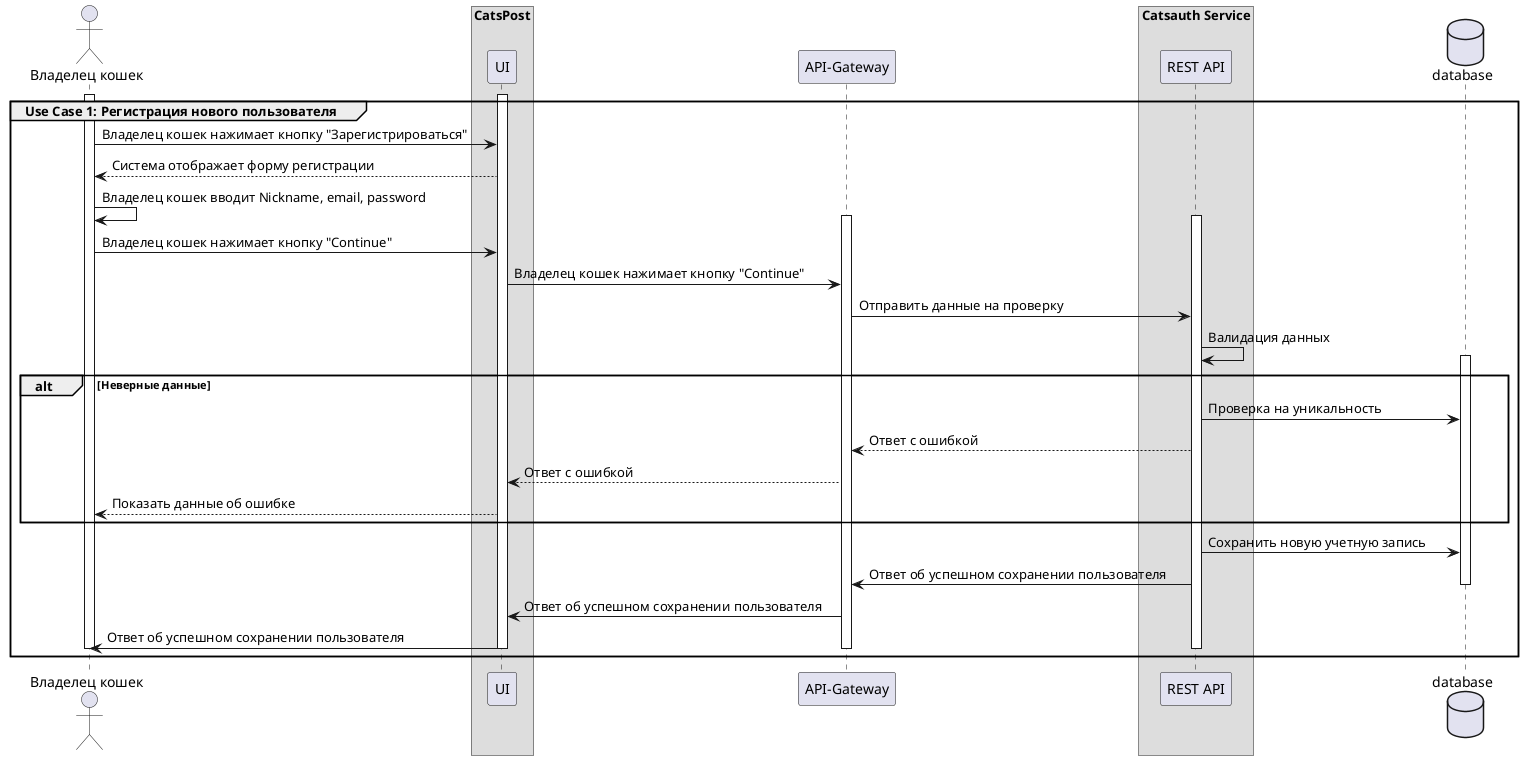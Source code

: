 @startuml
actor "Владелец кошек" as User
box "CatsPost"
    participant "UI" as UI
end box
participant "API-Gateway" as Gateway
box "Catsauth Service"
participant "REST API" as REST
end box
database "database" as db



group Use Case 1: Регистрация нового пользователя
activate User
activate UI
User -> UI: Владелец кошек нажимает кнопку "Зарегистрироваться"
User <-- UI: Система отображает форму регистрации
User -> User: Владелец кошек вводит Nickname, email, password
activate Gateway
activate REST
User -> UI: Владелец кошек нажимает кнопку "Continue"
UI -> Gateway: Владелец кошек нажимает кнопку "Continue"
Gateway -> REST: Отправить данные на проверку
REST -> REST: Валидация данных
alt Неверные данные
activate db
REST -> db: Проверка на уникальность
REST --> Gateway: Ответ с ошибкой
Gateway --> UI: Ответ с ошибкой
UI --> User: Показать данные об ошибке
end
REST -> db: Сохранить новую учетную запись
REST -> Gateway: Ответ об успешном сохранении пользователя
deactivate db
Gateway -> UI: Ответ об успешном сохранении пользователя
UI -> User: Ответ об успешном сохранении пользователя
deactivate User
deactivate UI
deactivate Gateway
deactivate REST
end group
@enduml